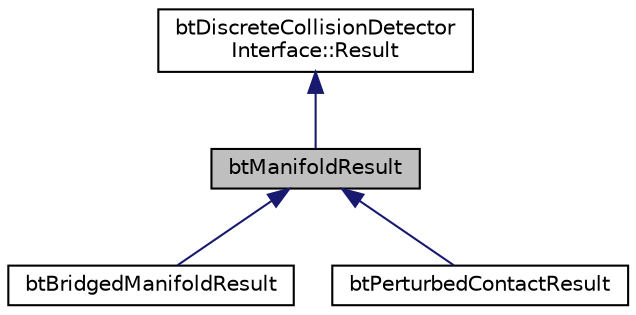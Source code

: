 digraph "btManifoldResult"
{
  edge [fontname="Helvetica",fontsize="10",labelfontname="Helvetica",labelfontsize="10"];
  node [fontname="Helvetica",fontsize="10",shape=record];
  Node1 [label="btManifoldResult",height=0.2,width=0.4,color="black", fillcolor="grey75", style="filled", fontcolor="black"];
  Node2 -> Node1 [dir="back",color="midnightblue",fontsize="10",style="solid",fontname="Helvetica"];
  Node2 [label="btDiscreteCollisionDetector\lInterface::Result",height=0.2,width=0.4,color="black", fillcolor="white", style="filled",URL="$structbt_discrete_collision_detector_interface_1_1_result.html"];
  Node1 -> Node3 [dir="back",color="midnightblue",fontsize="10",style="solid",fontname="Helvetica"];
  Node3 [label="btBridgedManifoldResult",height=0.2,width=0.4,color="black", fillcolor="white", style="filled",URL="$structbt_bridged_manifold_result.html"];
  Node1 -> Node4 [dir="back",color="midnightblue",fontsize="10",style="solid",fontname="Helvetica"];
  Node4 [label="btPerturbedContactResult",height=0.2,width=0.4,color="black", fillcolor="white", style="filled",URL="$structbt_perturbed_contact_result.html"];
}
